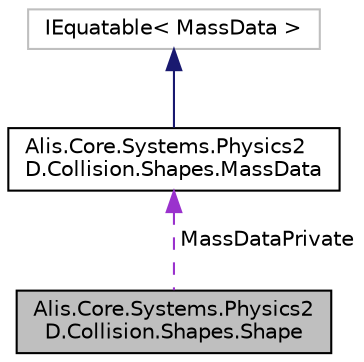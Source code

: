 digraph "Alis.Core.Systems.Physics2D.Collision.Shapes.Shape"
{
 // LATEX_PDF_SIZE
  edge [fontname="Helvetica",fontsize="10",labelfontname="Helvetica",labelfontsize="10"];
  node [fontname="Helvetica",fontsize="10",shape=record];
  Node1 [label="Alis.Core.Systems.Physics2\lD.Collision.Shapes.Shape",height=0.2,width=0.4,color="black", fillcolor="grey75", style="filled", fontcolor="black",tooltip="A shape is used for collision detection. You can create a shape however you like. Shapes used for sim..."];
  Node2 -> Node1 [dir="back",color="darkorchid3",fontsize="10",style="dashed",label=" MassDataPrivate" ,fontname="Helvetica"];
  Node2 [label="Alis.Core.Systems.Physics2\lD.Collision.Shapes.MassData",height=0.2,width=0.4,color="black", fillcolor="white", style="filled",URL="$struct_alis_1_1_core_1_1_systems_1_1_physics2_d_1_1_collision_1_1_shapes_1_1_mass_data.html",tooltip="This holds the mass data computed for a shape."];
  Node3 -> Node2 [dir="back",color="midnightblue",fontsize="10",style="solid",fontname="Helvetica"];
  Node3 [label="IEquatable\< MassData \>",height=0.2,width=0.4,color="grey75", fillcolor="white", style="filled",tooltip=" "];
}
